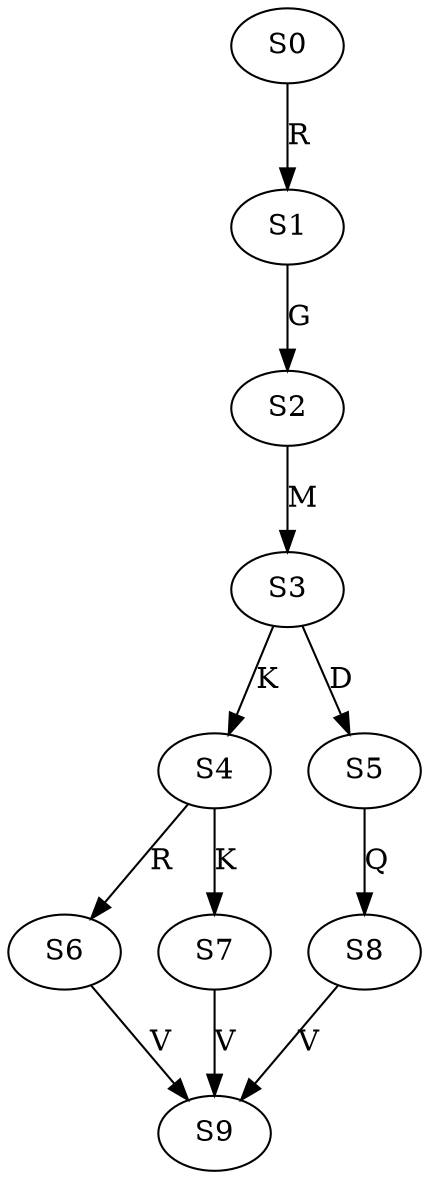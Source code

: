 strict digraph  {
	S0 -> S1 [ label = R ];
	S1 -> S2 [ label = G ];
	S2 -> S3 [ label = M ];
	S3 -> S4 [ label = K ];
	S3 -> S5 [ label = D ];
	S4 -> S6 [ label = R ];
	S4 -> S7 [ label = K ];
	S5 -> S8 [ label = Q ];
	S6 -> S9 [ label = V ];
	S7 -> S9 [ label = V ];
	S8 -> S9 [ label = V ];
}
